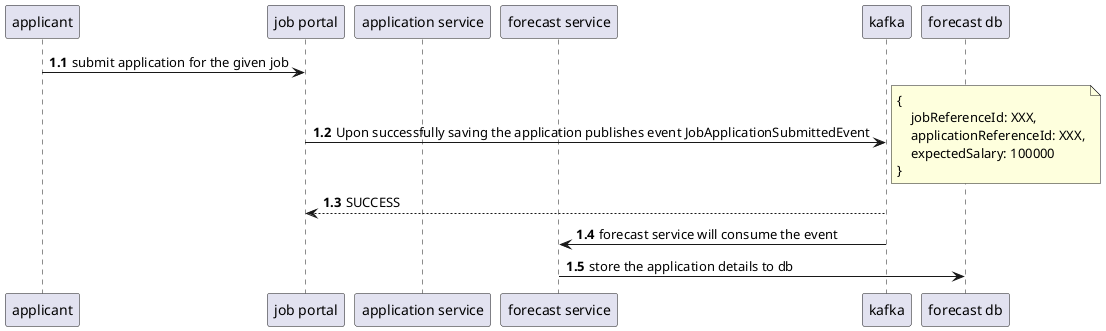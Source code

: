 @startuml
'https://plantuml.com/sequence-diagram

autonumber 1.1

participant applicant
participant "job portal" as JP
participant "application service" as AS
participant "forecast service" as FS
participant kafka
participant "forecast db" as FDb

applicant -> JP: submit application for the given job
JP -> kafka: Upon successfully saving the application publishes event JobApplicationSubmittedEvent
    note right
    {
        jobReferenceId: XXX,
        applicationReferenceId: XXX,
        expectedSalary: 100000
    }
    end note
    return SUCCESS
kafka -> FS: forecast service will consume the event
FS -> FDb: store the application details to db

@enduml